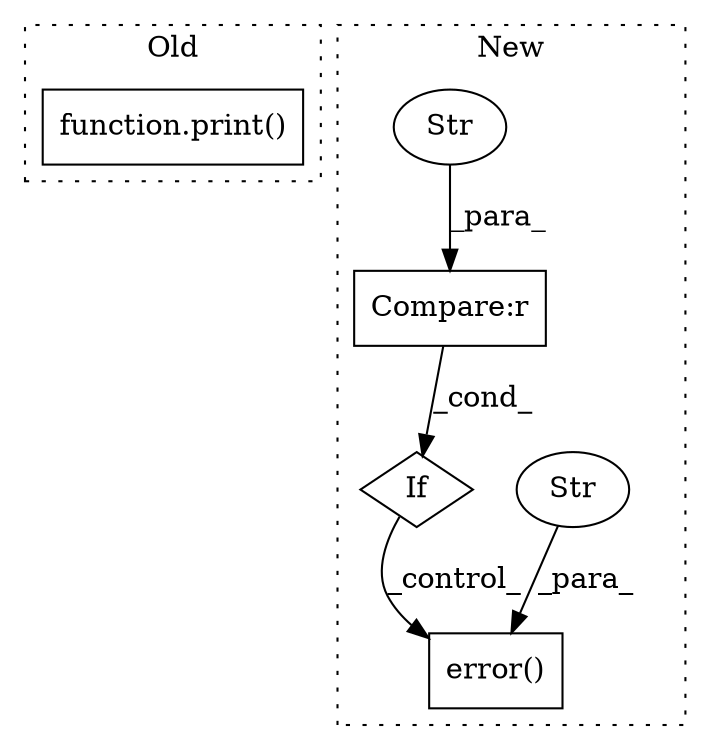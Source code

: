 digraph G {
subgraph cluster0 {
1 [label="function.print()" a="75" s="1075,1106" l="6,1" shape="box"];
label = "Old";
style="dotted";
}
subgraph cluster1 {
2 [label="error()" a="75" s="1563,1615" l="13,1" shape="box"];
3 [label="If" a="96" s="1114" l="3" shape="diamond"];
4 [label="Str" a="66" s="1576" l="39" shape="ellipse"];
5 [label="Compare:r" a="40" s="1117" l="46" shape="box"];
6 [label="Str" a="66" s="1117" l="23" shape="ellipse"];
label = "New";
style="dotted";
}
3 -> 2 [label="_control_"];
4 -> 2 [label="_para_"];
5 -> 3 [label="_cond_"];
6 -> 5 [label="_para_"];
}